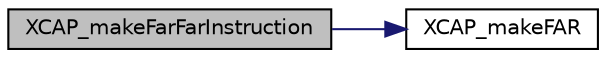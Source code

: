 digraph "XCAP_makeFarFarInstruction"
{
 // INTERACTIVE_SVG=YES
 // LATEX_PDF_SIZE
  edge [fontname="Helvetica",fontsize="10",labelfontname="Helvetica",labelfontsize="10"];
  node [fontname="Helvetica",fontsize="10",shape=record];
  rankdir="LR";
  Node1 [label="XCAP_makeFarFarInstruction",height=0.2,width=0.4,color="black", fillcolor="grey75", style="filled", fontcolor="black",tooltip="Generate and return the encoding for a Far FAR instruction."];
  Node1 -> Node2 [color="midnightblue",fontsize="10",style="solid",fontname="Helvetica"];
  Node2 [label="XCAP_makeFAR",height=0.2,width=0.4,color="black", fillcolor="white", style="filled",URL="$XCAP__inline__CAP_8h.html#ade97c93794c830c33366baf02779ad7e",tooltip=" "];
}
